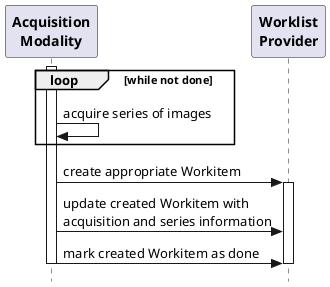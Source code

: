 @startuml Overview
!pragma teoz true
skinparam style strictuml

hide footbox

participant "**Acquisition**\n**Modality**" as SCU
participant "**Worklist**\n**Provider**" as SCP

activate SCU
loop while not done
  SCU -> SCU: acquire series of images
end

SCU -> SCP: create appropriate Workitem
activate SCP
SCU -> SCP: update created Workitem with\nacquisition and series information
SCU -> SCP: mark created Workitem as done

deactivate SCP
deactivate SCU